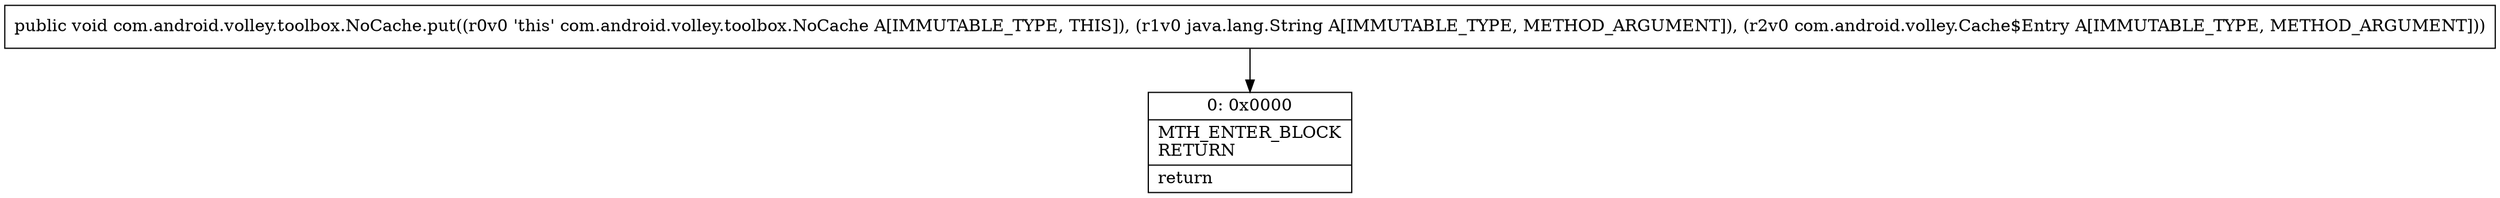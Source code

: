digraph "CFG forcom.android.volley.toolbox.NoCache.put(Ljava\/lang\/String;Lcom\/android\/volley\/Cache$Entry;)V" {
Node_0 [shape=record,label="{0\:\ 0x0000|MTH_ENTER_BLOCK\lRETURN\l|return\l}"];
MethodNode[shape=record,label="{public void com.android.volley.toolbox.NoCache.put((r0v0 'this' com.android.volley.toolbox.NoCache A[IMMUTABLE_TYPE, THIS]), (r1v0 java.lang.String A[IMMUTABLE_TYPE, METHOD_ARGUMENT]), (r2v0 com.android.volley.Cache$Entry A[IMMUTABLE_TYPE, METHOD_ARGUMENT])) }"];
MethodNode -> Node_0;
}

